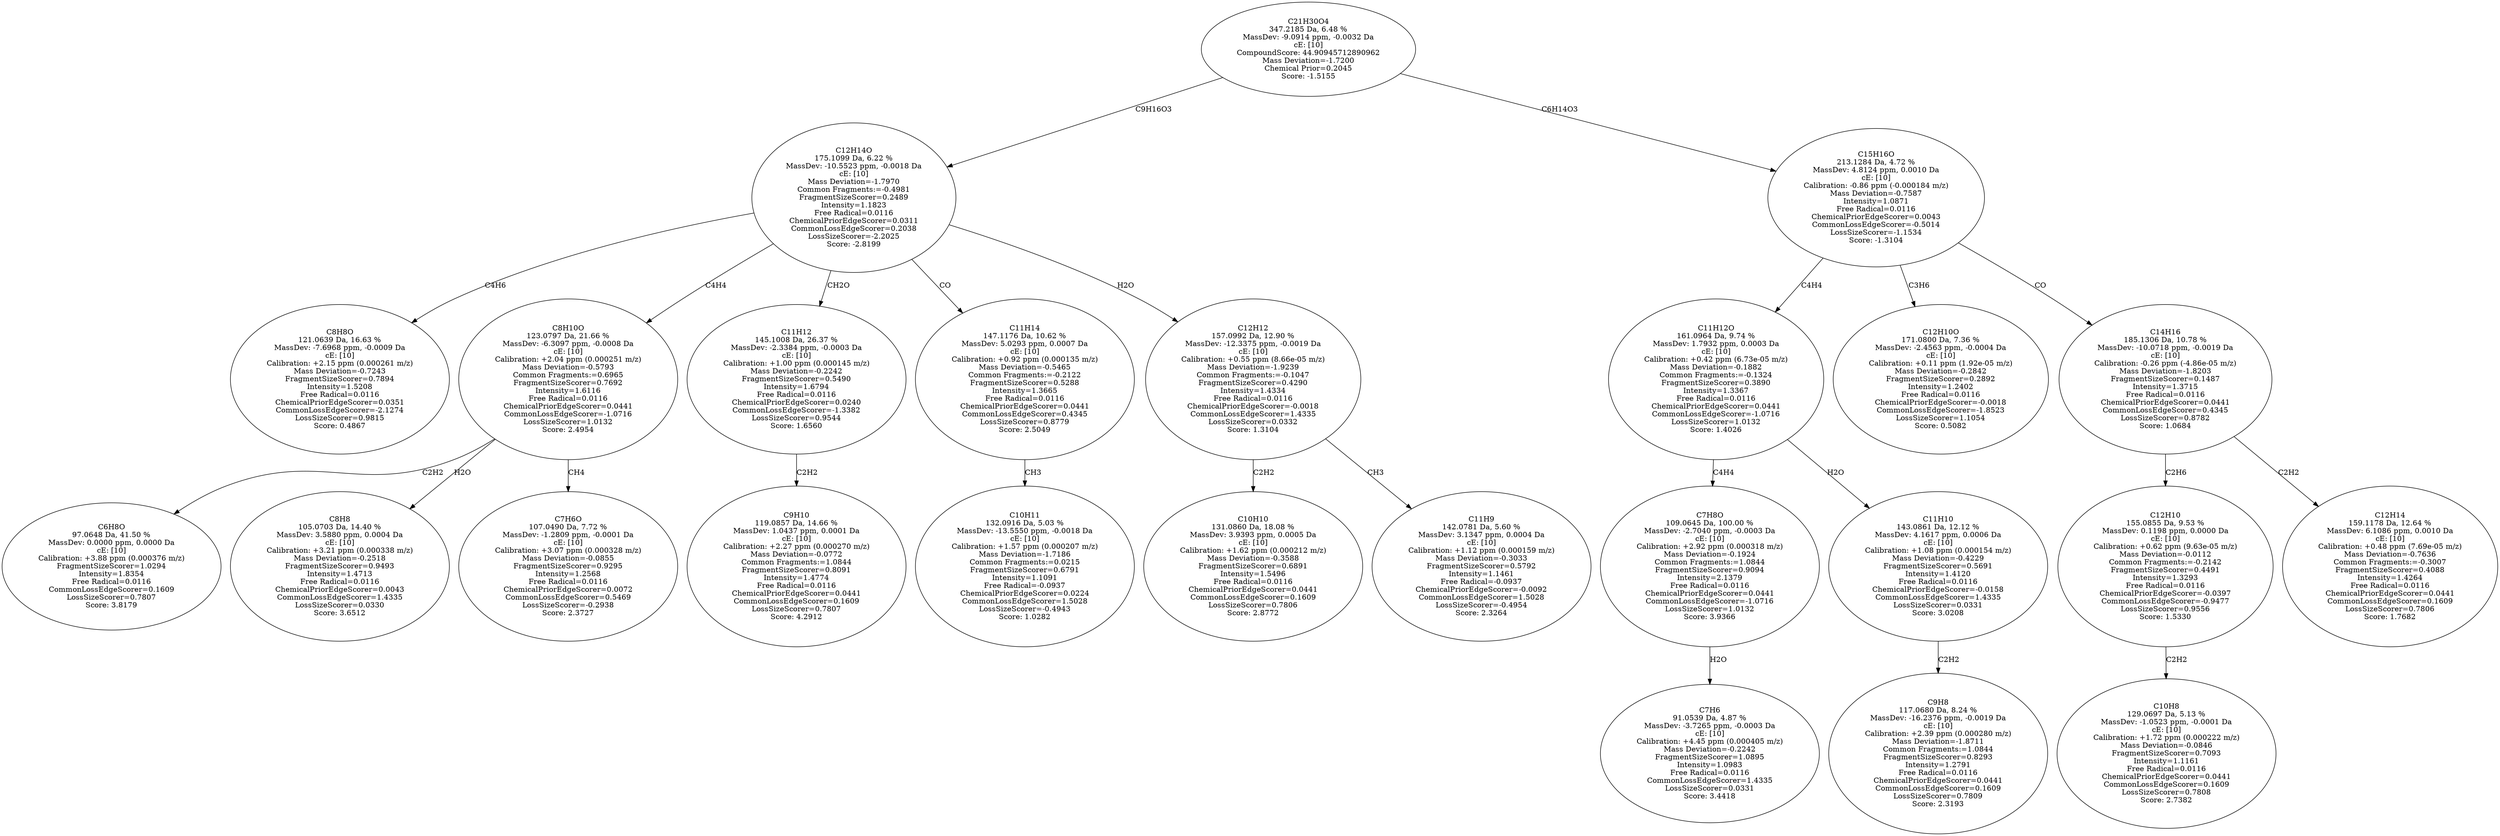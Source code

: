 strict digraph {
v1 [label="C8H8O\n121.0639 Da, 16.63 %\nMassDev: -7.6968 ppm, -0.0009 Da\ncE: [10]\nCalibration: +2.15 ppm (0.000261 m/z)\nMass Deviation=-0.7243\nFragmentSizeScorer=0.7894\nIntensity=1.5208\nFree Radical=0.0116\nChemicalPriorEdgeScorer=0.0351\nCommonLossEdgeScorer=-2.1274\nLossSizeScorer=0.9815\nScore: 0.4867"];
v2 [label="C6H8O\n97.0648 Da, 41.50 %\nMassDev: 0.0000 ppm, 0.0000 Da\ncE: [10]\nCalibration: +3.88 ppm (0.000376 m/z)\nFragmentSizeScorer=1.0294\nIntensity=1.8354\nFree Radical=0.0116\nCommonLossEdgeScorer=0.1609\nLossSizeScorer=0.7807\nScore: 3.8179"];
v3 [label="C8H8\n105.0703 Da, 14.40 %\nMassDev: 3.5880 ppm, 0.0004 Da\ncE: [10]\nCalibration: +3.21 ppm (0.000338 m/z)\nMass Deviation=-0.2518\nFragmentSizeScorer=0.9493\nIntensity=1.4713\nFree Radical=0.0116\nChemicalPriorEdgeScorer=0.0043\nCommonLossEdgeScorer=1.4335\nLossSizeScorer=0.0330\nScore: 3.6512"];
v4 [label="C7H6O\n107.0490 Da, 7.72 %\nMassDev: -1.2809 ppm, -0.0001 Da\ncE: [10]\nCalibration: +3.07 ppm (0.000328 m/z)\nMass Deviation=-0.0855\nFragmentSizeScorer=0.9295\nIntensity=1.2568\nFree Radical=0.0116\nChemicalPriorEdgeScorer=0.0072\nCommonLossEdgeScorer=0.5469\nLossSizeScorer=-0.2938\nScore: 2.3727"];
v5 [label="C8H10O\n123.0797 Da, 21.66 %\nMassDev: -6.3097 ppm, -0.0008 Da\ncE: [10]\nCalibration: +2.04 ppm (0.000251 m/z)\nMass Deviation=-0.5793\nCommon Fragments:=0.6965\nFragmentSizeScorer=0.7692\nIntensity=1.6116\nFree Radical=0.0116\nChemicalPriorEdgeScorer=0.0441\nCommonLossEdgeScorer=-1.0716\nLossSizeScorer=1.0132\nScore: 2.4954"];
v6 [label="C9H10\n119.0857 Da, 14.66 %\nMassDev: 1.0437 ppm, 0.0001 Da\ncE: [10]\nCalibration: +2.27 ppm (0.000270 m/z)\nMass Deviation=-0.0772\nCommon Fragments:=1.0844\nFragmentSizeScorer=0.8091\nIntensity=1.4774\nFree Radical=0.0116\nChemicalPriorEdgeScorer=0.0441\nCommonLossEdgeScorer=0.1609\nLossSizeScorer=0.7807\nScore: 4.2912"];
v7 [label="C11H12\n145.1008 Da, 26.37 %\nMassDev: -2.3384 ppm, -0.0003 Da\ncE: [10]\nCalibration: +1.00 ppm (0.000145 m/z)\nMass Deviation=-0.2242\nFragmentSizeScorer=0.5490\nIntensity=1.6794\nFree Radical=0.0116\nChemicalPriorEdgeScorer=0.0240\nCommonLossEdgeScorer=-1.3382\nLossSizeScorer=0.9544\nScore: 1.6560"];
v8 [label="C10H11\n132.0916 Da, 5.03 %\nMassDev: -13.5550 ppm, -0.0018 Da\ncE: [10]\nCalibration: +1.57 ppm (0.000207 m/z)\nMass Deviation=-1.7186\nCommon Fragments:=0.0215\nFragmentSizeScorer=0.6791\nIntensity=1.1091\nFree Radical=-0.0937\nChemicalPriorEdgeScorer=0.0224\nCommonLossEdgeScorer=1.5028\nLossSizeScorer=-0.4943\nScore: 1.0282"];
v9 [label="C11H14\n147.1176 Da, 10.62 %\nMassDev: 5.0293 ppm, 0.0007 Da\ncE: [10]\nCalibration: +0.92 ppm (0.000135 m/z)\nMass Deviation=-0.5465\nCommon Fragments:=-0.2122\nFragmentSizeScorer=0.5288\nIntensity=1.3665\nFree Radical=0.0116\nChemicalPriorEdgeScorer=0.0441\nCommonLossEdgeScorer=0.4345\nLossSizeScorer=0.8779\nScore: 2.5049"];
v10 [label="C10H10\n131.0860 Da, 18.08 %\nMassDev: 3.9393 ppm, 0.0005 Da\ncE: [10]\nCalibration: +1.62 ppm (0.000212 m/z)\nMass Deviation=-0.3588\nFragmentSizeScorer=0.6891\nIntensity=1.5496\nFree Radical=0.0116\nChemicalPriorEdgeScorer=0.0441\nCommonLossEdgeScorer=0.1609\nLossSizeScorer=0.7806\nScore: 2.8772"];
v11 [label="C11H9\n142.0781 Da, 5.60 %\nMassDev: 3.1347 ppm, 0.0004 Da\ncE: [10]\nCalibration: +1.12 ppm (0.000159 m/z)\nMass Deviation=-0.3033\nFragmentSizeScorer=0.5792\nIntensity=1.1461\nFree Radical=-0.0937\nChemicalPriorEdgeScorer=-0.0092\nCommonLossEdgeScorer=1.5028\nLossSizeScorer=-0.4954\nScore: 2.3264"];
v12 [label="C12H12\n157.0992 Da, 12.90 %\nMassDev: -12.3375 ppm, -0.0019 Da\ncE: [10]\nCalibration: +0.55 ppm (8.66e-05 m/z)\nMass Deviation=-1.9239\nCommon Fragments:=-0.1047\nFragmentSizeScorer=0.4290\nIntensity=1.4334\nFree Radical=0.0116\nChemicalPriorEdgeScorer=-0.0018\nCommonLossEdgeScorer=1.4335\nLossSizeScorer=0.0332\nScore: 1.3104"];
v13 [label="C12H14O\n175.1099 Da, 6.22 %\nMassDev: -10.5523 ppm, -0.0018 Da\ncE: [10]\nMass Deviation=-1.7970\nCommon Fragments:=-0.4981\nFragmentSizeScorer=0.2489\nIntensity=1.1823\nFree Radical=0.0116\nChemicalPriorEdgeScorer=0.0311\nCommonLossEdgeScorer=0.2038\nLossSizeScorer=-2.2025\nScore: -2.8199"];
v14 [label="C7H6\n91.0539 Da, 4.87 %\nMassDev: -3.7265 ppm, -0.0003 Da\ncE: [10]\nCalibration: +4.45 ppm (0.000405 m/z)\nMass Deviation=-0.2242\nFragmentSizeScorer=1.0895\nIntensity=1.0983\nFree Radical=0.0116\nCommonLossEdgeScorer=1.4335\nLossSizeScorer=0.0331\nScore: 3.4418"];
v15 [label="C7H8O\n109.0645 Da, 100.00 %\nMassDev: -2.7040 ppm, -0.0003 Da\ncE: [10]\nCalibration: +2.92 ppm (0.000318 m/z)\nMass Deviation=-0.1924\nCommon Fragments:=1.0844\nFragmentSizeScorer=0.9094\nIntensity=2.1379\nFree Radical=0.0116\nChemicalPriorEdgeScorer=0.0441\nCommonLossEdgeScorer=-1.0716\nLossSizeScorer=1.0132\nScore: 3.9366"];
v16 [label="C9H8\n117.0680 Da, 8.24 %\nMassDev: -16.2376 ppm, -0.0019 Da\ncE: [10]\nCalibration: +2.39 ppm (0.000280 m/z)\nMass Deviation=-1.8711\nCommon Fragments:=1.0844\nFragmentSizeScorer=0.8293\nIntensity=1.2791\nFree Radical=0.0116\nChemicalPriorEdgeScorer=0.0441\nCommonLossEdgeScorer=0.1609\nLossSizeScorer=0.7809\nScore: 2.3193"];
v17 [label="C11H10\n143.0861 Da, 12.12 %\nMassDev: 4.1617 ppm, 0.0006 Da\ncE: [10]\nCalibration: +1.08 ppm (0.000154 m/z)\nMass Deviation=-0.4229\nFragmentSizeScorer=0.5691\nIntensity=1.4120\nFree Radical=0.0116\nChemicalPriorEdgeScorer=-0.0158\nCommonLossEdgeScorer=1.4335\nLossSizeScorer=0.0331\nScore: 3.0208"];
v18 [label="C11H12O\n161.0964 Da, 9.74 %\nMassDev: 1.7932 ppm, 0.0003 Da\ncE: [10]\nCalibration: +0.42 ppm (6.73e-05 m/z)\nMass Deviation=-0.1882\nCommon Fragments:=-0.1324\nFragmentSizeScorer=0.3890\nIntensity=1.3367\nFree Radical=0.0116\nChemicalPriorEdgeScorer=0.0441\nCommonLossEdgeScorer=-1.0716\nLossSizeScorer=1.0132\nScore: 1.4026"];
v19 [label="C12H10O\n171.0800 Da, 7.36 %\nMassDev: -2.4563 ppm, -0.0004 Da\ncE: [10]\nCalibration: +0.11 ppm (1.92e-05 m/z)\nMass Deviation=-0.2842\nFragmentSizeScorer=0.2892\nIntensity=1.2402\nFree Radical=0.0116\nChemicalPriorEdgeScorer=-0.0018\nCommonLossEdgeScorer=-1.8523\nLossSizeScorer=1.1054\nScore: 0.5082"];
v20 [label="C10H8\n129.0697 Da, 5.13 %\nMassDev: -1.0523 ppm, -0.0001 Da\ncE: [10]\nCalibration: +1.72 ppm (0.000222 m/z)\nMass Deviation=-0.0846\nFragmentSizeScorer=0.7093\nIntensity=1.1161\nFree Radical=0.0116\nChemicalPriorEdgeScorer=0.0441\nCommonLossEdgeScorer=0.1609\nLossSizeScorer=0.7808\nScore: 2.7382"];
v21 [label="C12H10\n155.0855 Da, 9.53 %\nMassDev: 0.1198 ppm, 0.0000 Da\ncE: [10]\nCalibration: +0.62 ppm (9.63e-05 m/z)\nMass Deviation=-0.0112\nCommon Fragments:=-0.2142\nFragmentSizeScorer=0.4491\nIntensity=1.3293\nFree Radical=0.0116\nChemicalPriorEdgeScorer=-0.0397\nCommonLossEdgeScorer=-0.9477\nLossSizeScorer=0.9556\nScore: 1.5330"];
v22 [label="C12H14\n159.1178 Da, 12.64 %\nMassDev: 6.1086 ppm, 0.0010 Da\ncE: [10]\nCalibration: +0.48 ppm (7.69e-05 m/z)\nMass Deviation=-0.7636\nCommon Fragments:=-0.3007\nFragmentSizeScorer=0.4088\nIntensity=1.4264\nFree Radical=0.0116\nChemicalPriorEdgeScorer=0.0441\nCommonLossEdgeScorer=0.1609\nLossSizeScorer=0.7806\nScore: 1.7682"];
v23 [label="C14H16\n185.1306 Da, 10.78 %\nMassDev: -10.0718 ppm, -0.0019 Da\ncE: [10]\nCalibration: -0.26 ppm (-4.86e-05 m/z)\nMass Deviation=-1.8203\nFragmentSizeScorer=0.1487\nIntensity=1.3715\nFree Radical=0.0116\nChemicalPriorEdgeScorer=0.0441\nCommonLossEdgeScorer=0.4345\nLossSizeScorer=0.8782\nScore: 1.0684"];
v24 [label="C15H16O\n213.1284 Da, 4.72 %\nMassDev: 4.8124 ppm, 0.0010 Da\ncE: [10]\nCalibration: -0.86 ppm (-0.000184 m/z)\nMass Deviation=-0.7587\nIntensity=1.0871\nFree Radical=0.0116\nChemicalPriorEdgeScorer=0.0043\nCommonLossEdgeScorer=-0.5014\nLossSizeScorer=-1.1534\nScore: -1.3104"];
v25 [label="C21H30O4\n347.2185 Da, 6.48 %\nMassDev: -9.0914 ppm, -0.0032 Da\ncE: [10]\nCompoundScore: 44.90945712890962\nMass Deviation=-1.7200\nChemical Prior=0.2045\nScore: -1.5155"];
v13 -> v1 [label="C4H6"];
v5 -> v2 [label="C2H2"];
v5 -> v3 [label="H2O"];
v5 -> v4 [label="CH4"];
v13 -> v5 [label="C4H4"];
v7 -> v6 [label="C2H2"];
v13 -> v7 [label="CH2O"];
v9 -> v8 [label="CH3"];
v13 -> v9 [label="CO"];
v12 -> v10 [label="C2H2"];
v12 -> v11 [label="CH3"];
v13 -> v12 [label="H2O"];
v25 -> v13 [label="C9H16O3"];
v15 -> v14 [label="H2O"];
v18 -> v15 [label="C4H4"];
v17 -> v16 [label="C2H2"];
v18 -> v17 [label="H2O"];
v24 -> v18 [label="C4H4"];
v24 -> v19 [label="C3H6"];
v21 -> v20 [label="C2H2"];
v23 -> v21 [label="C2H6"];
v23 -> v22 [label="C2H2"];
v24 -> v23 [label="CO"];
v25 -> v24 [label="C6H14O3"];
}
